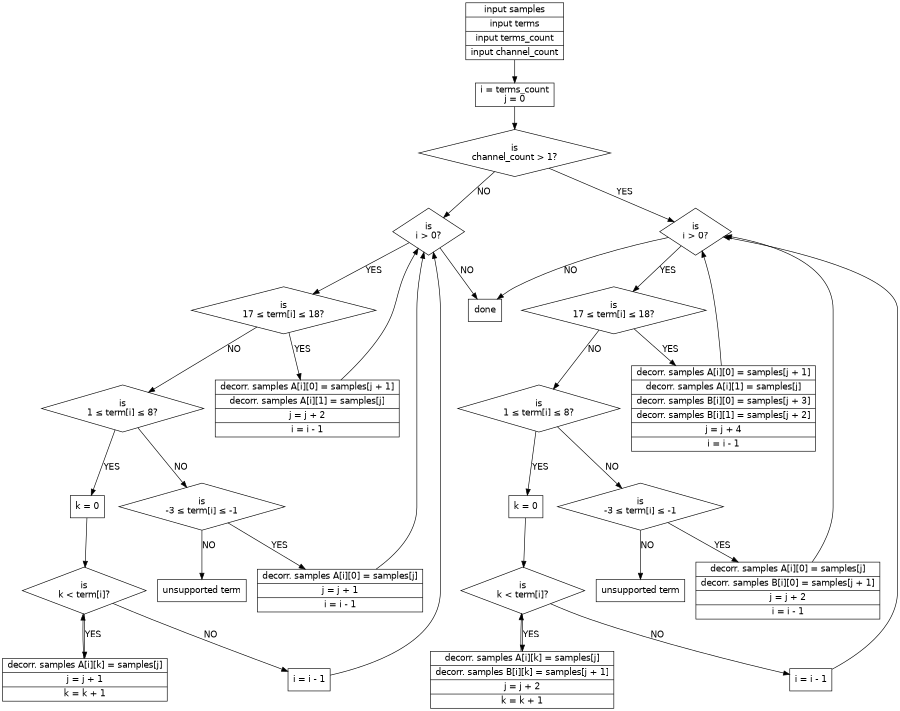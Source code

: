 digraph read_wavpack_samples {
  node [fontname="DejaVuSans"];
  edge [fontname="DejaVuSans"];
  size = "6,6";
  margin ="0";
  init [shape=record,label="{input samples|input terms|input terms_count|input channel_count}"];
  init_i [shape=box,label="i = terms_count\nj = 0"];

  init -> init_i -> check_stereo;

  check_stereo [shape=diamond,label="is\nchannel_count > 1?"];
  check_stereo -> mono_check_i [label="NO"];
  check_stereo -> stereo_check_i [label="YES"];

  mono_check_i [shape=diamond,label="is\ni > 0?"];
  mono_check_i -> mono_check_term_17_18 [label="YES"];
  mono_check_i -> mono_done [label="NO"];

  mono_decrement_i [shape=record,label="i = i - 1"];
  mono_decrement_i -> mono_check_i;

  mono_check_term_17_18 [shape=diamond,label="is\n17 ≤ term[i] ≤ 18?"];
  mono_check_term_1_8 [shape=diamond,label="is\n1 ≤ term[i] ≤ 8?"];
  mono_check_term_neg [shape=diamond,label="is\n-3 ≤ term[i] ≤ -1"];

  mono_check_term_17_18 -> mono_check_term_1_8 [label="NO"];
  mono_check_term_17_18 -> mono_update_17_18 [label="YES"];
  mono_check_term_1_8 -> mono_check_term_neg [label="NO"];
  mono_check_term_1_8 -> mono_init_k [label="YES"];
  mono_check_term_neg -> mono_error [label="NO"];
  mono_check_term_neg -> mono_update_neg [label="YES"];

  mono_update_17_18 [shape=record,label="{decorr. samples A[i][0] = samples[j + 1]|decorr. samples A[i][1] = samples[j]|j = j + 2|i = i - 1}"];
  mono_update_17_18 -> mono_check_i;

  mono_init_k [shape=record,label="k = 0"];
  mono_check_k [shape=diamond,label="is\nk < term[i]?"];
  mono_update_k [shape=record,label="{decorr. samples A[i][k] = samples[j]|j = j + 1|k = k + 1}"];

  mono_init_k -> mono_check_k;
  mono_check_k -> mono_update_k [label="YES"];
  mono_check_k -> mono_decrement_i [label="NO"];
  mono_update_k -> mono_check_k;

  mono_update_neg [shape=record,label="{decorr. samples A[i][0] = samples[j]|j = j + 1|i = i - 1}"];
  mono_update_neg -> mono_check_i;

  stereo_check_i [shape=diamond,label="is\ni > 0?"];
  stereo_check_i -> stereo_check_term_17_18 [label="YES"];
  stereo_check_i -> mono_done [label="NO"];

  stereo_decrement_i [shape=record,label="i = i - 1"];
  stereo_decrement_i -> stereo_check_i;

  stereo_check_term_17_18 [shape=diamond,label="is\n17 ≤ term[i] ≤ 18?"];
  stereo_check_term_1_8 [shape=diamond,label="is\n1 ≤ term[i] ≤ 8?"];
  stereo_check_term_neg [shape=diamond,label="is\n-3 ≤ term[i] ≤ -1"];

  stereo_check_term_17_18 -> stereo_check_term_1_8 [label="NO"];
  stereo_check_term_17_18 -> stereo_update_17_18 [label="YES"];
  stereo_check_term_1_8 -> stereo_check_term_neg [label="NO"];
  stereo_check_term_1_8 -> stereo_init_k [label="YES"];
  stereo_check_term_neg -> stereo_error [label="NO"];
  stereo_check_term_neg -> stereo_update_neg [label="YES"];

  stereo_update_17_18 [shape=record,label="{decorr. samples A[i][0] = samples[j + 1]|decorr. samples A[i][1] = samples[j]|decorr. samples B[i][0] = samples[j + 3]|decorr. samples B[i][1] = samples[j + 2]|j = j + 4|i = i - 1}"];
  stereo_update_17_18 -> stereo_check_i;

  stereo_init_k [shape=record,label="k = 0"];
  stereo_check_k [shape=diamond,label="is\nk < term[i]?"];
  stereo_update_k [shape=record,label="{decorr. samples A[i][k] = samples[j]|decorr. samples B[i][k] = samples[j + 1]|j = j + 2|k = k + 1}"];

  stereo_init_k -> stereo_check_k;
  stereo_check_k -> stereo_update_k [label="YES"];
  stereo_check_k -> stereo_decrement_i [label="NO"];
  stereo_update_k -> stereo_check_k;

  stereo_update_neg [shape=record,label="{decorr. samples A[i][0] = samples[j]|decorr. samples B[i][0] = samples[j + 1]|j = j + 2|i = i - 1}"];
  stereo_update_neg -> stereo_check_i;

/*
  check_i [shape=diamond,label="is\ni >= 0?"];

  check_i -> done [label="NO"];
  check_i -> check_term_17_18 [label="YES"];

  decrement_i [shape=record,label="i = i - 1"];
  decrement_i -> check_i;

  check_term_17_18 [shape=diamond,label="is\n17 ≤ term[i] ≤ 18?"];
  update_17_18_mono [shape=record,label="{decorr. samples A[i][0] = samples[j + 1]|decorr. samples A[i][1] = samples[j]|j = j + 2}"];
  check_17_18_mono [shape=diamond,label="is\nchannel_count > 1?"];
  update_17_18_stereo [shape=record,label="{decorr. samples B[i][0] = samples[j + 1]|decorr. samples B[i][1] = samples[j]|j = j + 2}"];

  check_term_17_18 -> update_17_18_mono [label="YES"];
  check_term_17_18 -> check_term_1_8 [label="NO"];
  update_17_18_mono -> check_17_18_mono;
  check_17_18_mono -> update_17_18_stereo [label="YES"];
  check_17_18_mono -> decrement_i [label="NO"];
  update_17_18_stereo -> decrement_i;

  check_term_1_8 [shape=diamond,label="is\n1 ≤ term[i] ≤ 8?"];
  check_term_1_8 -> init_k [label="YES"];
  check_term_1_8 -> check_neg_term [label="NO"];

  init_k [shape=record,label="k = term[i]"];
  check_k [shape=diamond,label="is\nk > 0?"];
  check_k -> decrement_i [label="NO"];
  check_k -> update_k_mono [label="YES"];

  update_k_mono [shape=record,label="{decorr. samples A[i][k] = samples[j]|j = j + 1}"];
  update_k_mono -> check_k_stereo;
  check_k_stereo [shape=diamond,label="is\nchannel_count > 1?"];
  update_k_stereo [shape=record,label="{decorr. samples B[i][k] = samples[j]|j = j + 1}"];
  check_k_stereo -> update_k_stereo [label="YES"];
  check_k_stereo -> decrement_k [label="NO"];
  update_k_stereo -> decrement_k;

  decrement_k [shape=record,label="k = k - 1"];
  decrement_k -> check_k;

  init_k -> check_k;

  check_neg_term [shape=diamond,label="is\n-3 ≤ term[i] ≤ -1"];
  check_neg_term -> update_neg_mono [label="YES"];
  check_neg_term -> error [label="NO"];

  update_neg_mono [shape=record,label="{decorr. samples A[i][0] = samples[j]|j = j + 1}"];
  check_neg_stereo [shape=diamond,label="is\nchannel_count > 1?"];
  update_neg_stereo [shape=record,label="{decorr. samples B[i][0] = samples[j]|j = j + 1}"];

  update_neg_mono -> check_neg_stereo;
  check_neg_stereo -> update_neg_stereo [label="YES"];
  check_neg_stereo -> decrement_i [label="NO"];
  update_neg_stereo -> decrement_i;
*/

  mono_error [shape=box,label="unsupported term"];
  stereo_error [shape=box,label="unsupported term"];

  mono_done [shape=box,label="done"];
  /*stereo_done [shape=box,label="done"];*/
}

